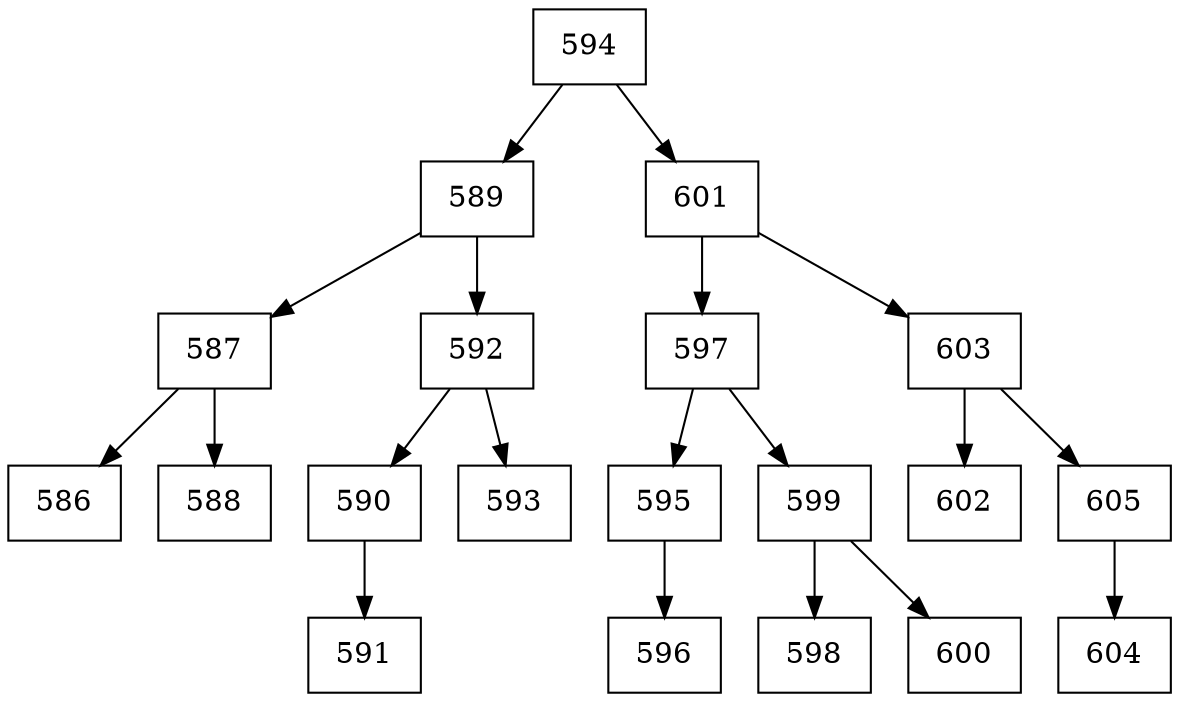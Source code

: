 digraph grafico{
rankdir=UD 
node[shape=box] 
concentrate=true 
nodo594[ shape=record, label ="594"];
nodo589[ shape=record, label ="589"];
nodo587[ shape=record, label ="587"];
nodo586[ shape=record, label ="586"];
nodo587->nodo586
nodo588[ shape=record, label ="588"];
nodo587->nodo588
nodo589->nodo587
nodo592[ shape=record, label ="592"];
nodo590[ shape=record, label ="590"];
nodo591[ shape=record, label ="591"];
nodo590->nodo591
nodo592->nodo590
nodo593[ shape=record, label ="593"];
nodo592->nodo593
nodo589->nodo592
nodo594->nodo589
nodo601[ shape=record, label ="601"];
nodo597[ shape=record, label ="597"];
nodo595[ shape=record, label ="595"];
nodo596[ shape=record, label ="596"];
nodo595->nodo596
nodo597->nodo595
nodo599[ shape=record, label ="599"];
nodo598[ shape=record, label ="598"];
nodo599->nodo598
nodo600[ shape=record, label ="600"];
nodo599->nodo600
nodo597->nodo599
nodo601->nodo597
nodo603[ shape=record, label ="603"];
nodo602[ shape=record, label ="602"];
nodo603->nodo602
nodo605[ shape=record, label ="605"];
nodo604[ shape=record, label ="604"];
nodo605->nodo604
nodo603->nodo605
nodo601->nodo603
nodo594->nodo601
}